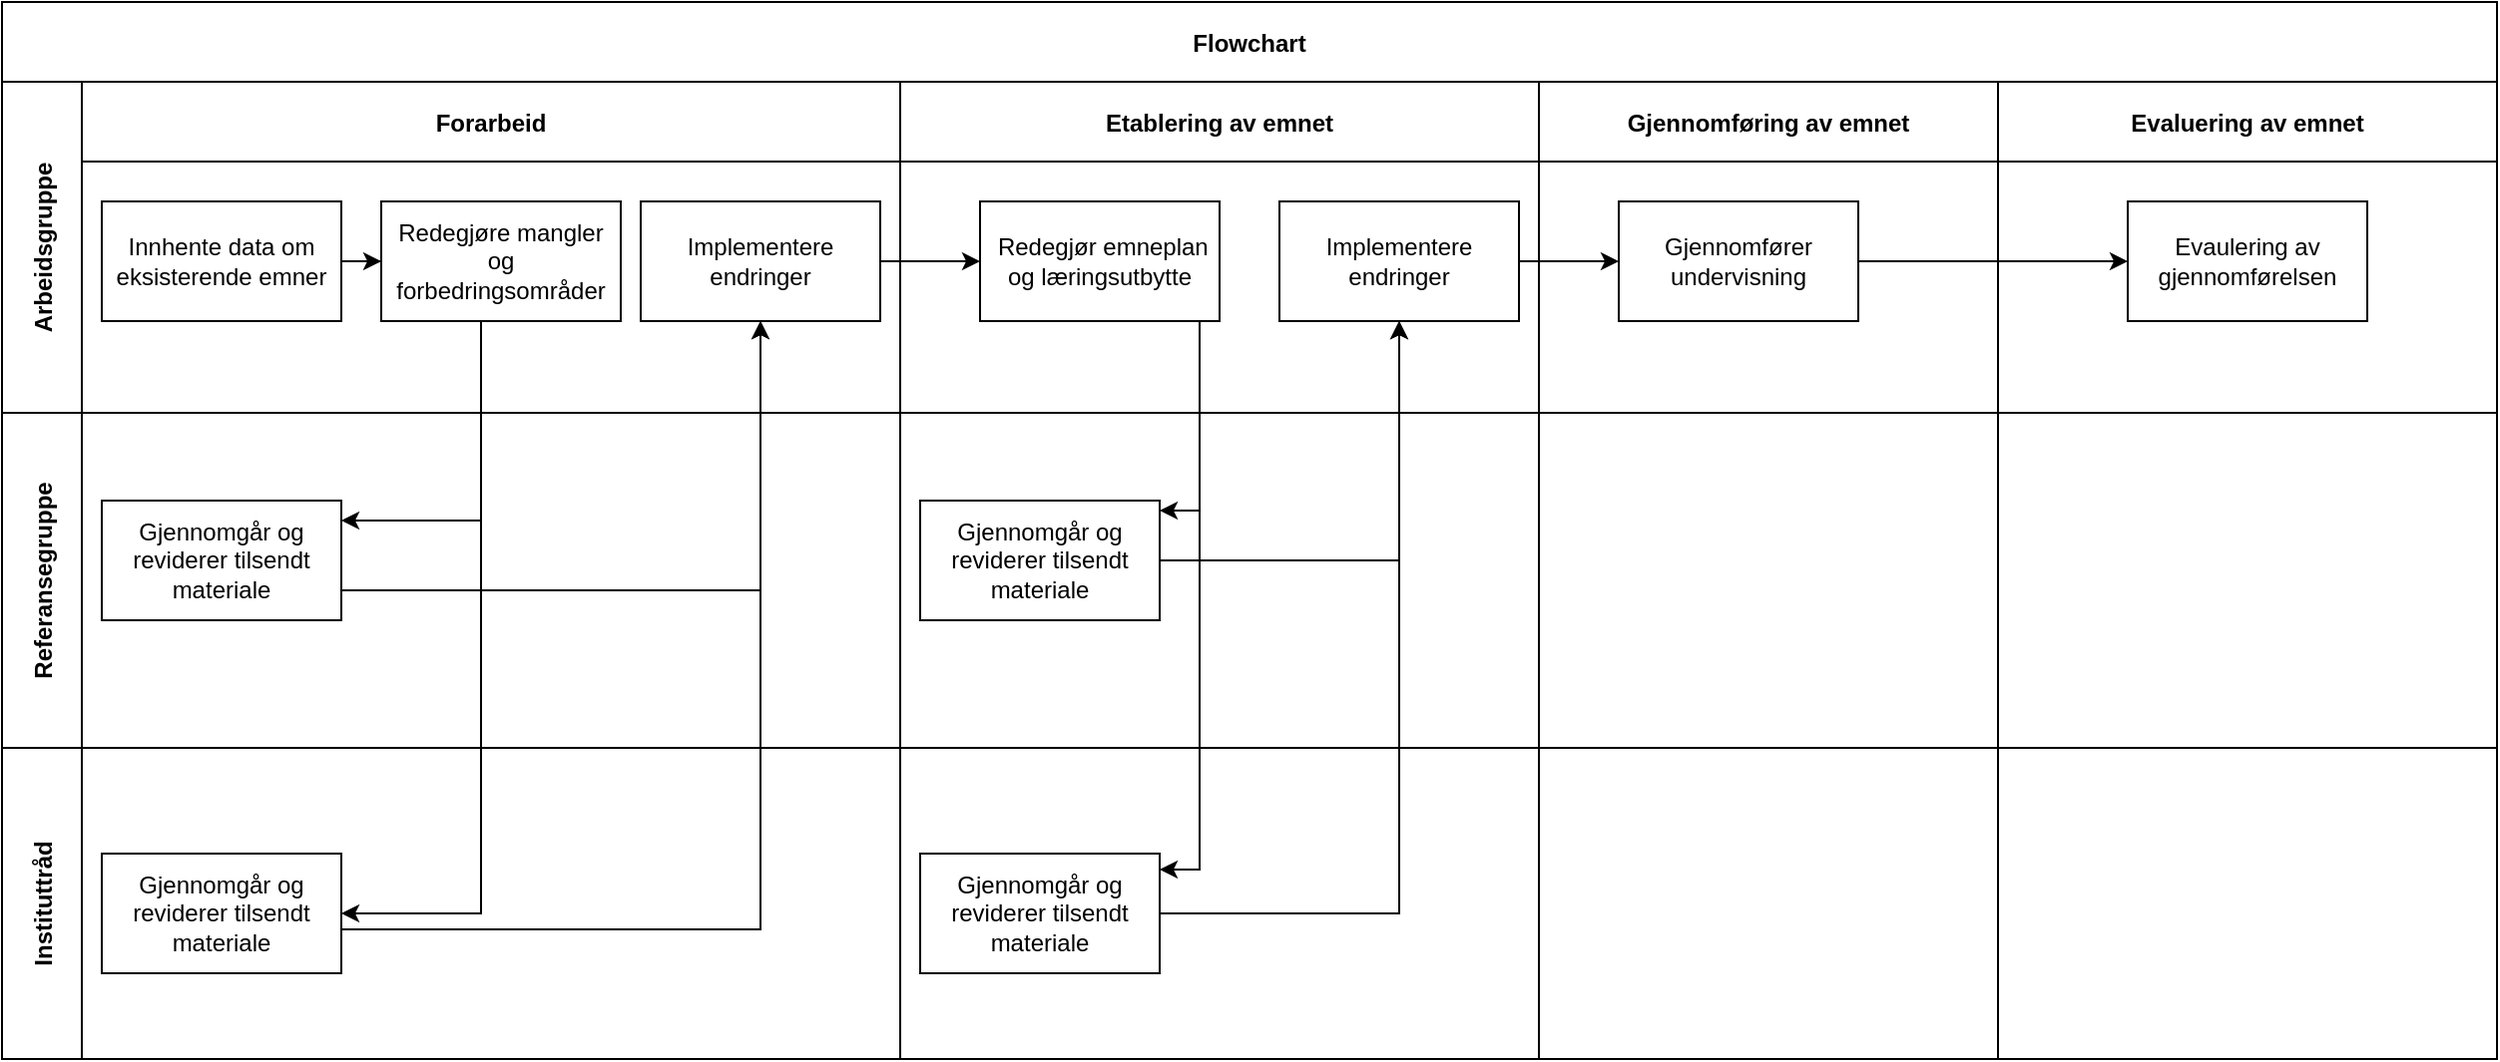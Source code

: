 <mxfile version="14.9.3" type="device"><diagram id="VqdJjphPVSq2Udl7x3P3" name="Page-1"><mxGraphModel dx="1278" dy="579" grid="1" gridSize="10" guides="1" tooltips="1" connect="1" arrows="1" fold="1" page="1" pageScale="1" pageWidth="827" pageHeight="1169" math="0" shadow="0"><root><mxCell id="0"/><mxCell id="1" parent="0"/><mxCell id="_rNKC_Dzp_AstTdINph1-44" value="Flowchart" style="shape=table;childLayout=tableLayout;rowLines=0;columnLines=0;startSize=40;collapsible=0;recursiveResize=0;expand=0;pointerEvents=0;fontStyle=1" parent="1" vertex="1"><mxGeometry x="80" y="55" width="1250" height="530" as="geometry"/></mxCell><mxCell id="_rNKC_Dzp_AstTdINph1-45" value="Arbeidsgruppe" style="swimlane;horizontal=0;points=[[0,0.5],[1,0.5]];portConstraint=eastwest;startSize=40;collapsible=0;recursiveResize=0;expand=0;pointerEvents=0;" parent="_rNKC_Dzp_AstTdINph1-44" vertex="1"><mxGeometry y="40" width="1250" height="166" as="geometry"/></mxCell><mxCell id="_rNKC_Dzp_AstTdINph1-46" value="Forarbeid" style="swimlane;connectable=0;startSize=40;collapsible=0;recursiveResize=0;expand=0;pointerEvents=0;" parent="_rNKC_Dzp_AstTdINph1-45" vertex="1"><mxGeometry x="40" width="410" height="166" as="geometry"/></mxCell><mxCell id="_rNKC_Dzp_AstTdINph1-64" style="edgeStyle=orthogonalEdgeStyle;rounded=0;orthogonalLoop=1;jettySize=auto;html=1;entryX=0;entryY=0.5;entryDx=0;entryDy=0;" parent="_rNKC_Dzp_AstTdINph1-46" source="_rNKC_Dzp_AstTdINph1-60" target="_rNKC_Dzp_AstTdINph1-62" edge="1"><mxGeometry relative="1" as="geometry"/></mxCell><mxCell id="_rNKC_Dzp_AstTdINph1-60" value="Innhente data om eksisterende emner" style="rounded=0;whiteSpace=wrap;html=1;" parent="_rNKC_Dzp_AstTdINph1-46" vertex="1"><mxGeometry x="10" y="60" width="120" height="60" as="geometry"/></mxCell><mxCell id="_rNKC_Dzp_AstTdINph1-62" value="Redegjøre mangler og forbedringsområder" style="rounded=0;whiteSpace=wrap;html=1;" parent="_rNKC_Dzp_AstTdINph1-46" vertex="1"><mxGeometry x="150" y="60" width="120" height="60" as="geometry"/></mxCell><mxCell id="-_hWJmwtXpYTukLHLi6D-7" value="Implementere endringer" style="rounded=0;whiteSpace=wrap;html=1;" vertex="1" parent="_rNKC_Dzp_AstTdINph1-46"><mxGeometry x="280" y="60" width="120" height="60" as="geometry"/></mxCell><mxCell id="_rNKC_Dzp_AstTdINph1-47" value="Etablering av emnet" style="swimlane;connectable=0;startSize=40;collapsible=0;recursiveResize=0;expand=0;pointerEvents=0;" parent="_rNKC_Dzp_AstTdINph1-45" vertex="1"><mxGeometry x="450" width="320" height="166" as="geometry"/></mxCell><mxCell id="_rNKC_Dzp_AstTdINph1-71" value="&amp;nbsp;Redegjør emneplan og læringsutbytte" style="rounded=0;whiteSpace=wrap;html=1;" parent="_rNKC_Dzp_AstTdINph1-47" vertex="1"><mxGeometry x="40" y="60" width="120" height="60" as="geometry"/></mxCell><mxCell id="-_hWJmwtXpYTukLHLi6D-15" value="Implementere endringer" style="rounded=0;whiteSpace=wrap;html=1;" vertex="1" parent="_rNKC_Dzp_AstTdINph1-47"><mxGeometry x="190" y="60" width="120" height="60" as="geometry"/></mxCell><mxCell id="_rNKC_Dzp_AstTdINph1-48" value="Gjennomføring av emnet" style="swimlane;connectable=0;startSize=40;collapsible=0;recursiveResize=0;expand=0;pointerEvents=0;" parent="_rNKC_Dzp_AstTdINph1-45" vertex="1"><mxGeometry x="770" width="230" height="166" as="geometry"/></mxCell><mxCell id="_rNKC_Dzp_AstTdINph1-72" value="Gjennomfører undervisning" style="rounded=0;whiteSpace=wrap;html=1;" parent="_rNKC_Dzp_AstTdINph1-48" vertex="1"><mxGeometry x="40" y="60" width="120" height="60" as="geometry"/></mxCell><mxCell id="_rNKC_Dzp_AstTdINph1-49" value="Evaluering av emnet" style="swimlane;connectable=0;startSize=40;collapsible=0;recursiveResize=0;expand=0;pointerEvents=0;" parent="_rNKC_Dzp_AstTdINph1-45" vertex="1"><mxGeometry x="1000" width="250" height="166" as="geometry"/></mxCell><mxCell id="_rNKC_Dzp_AstTdINph1-73" value="Evaulering av gjennomførelsen" style="rounded=0;whiteSpace=wrap;html=1;" parent="_rNKC_Dzp_AstTdINph1-49" vertex="1"><mxGeometry x="65" y="60" width="120" height="60" as="geometry"/></mxCell><mxCell id="-_hWJmwtXpYTukLHLi6D-2" style="edgeStyle=orthogonalEdgeStyle;rounded=0;orthogonalLoop=1;jettySize=auto;html=1;" edge="1" parent="_rNKC_Dzp_AstTdINph1-45" source="_rNKC_Dzp_AstTdINph1-72" target="_rNKC_Dzp_AstTdINph1-73"><mxGeometry relative="1" as="geometry"/></mxCell><mxCell id="-_hWJmwtXpYTukLHLi6D-10" style="edgeStyle=orthogonalEdgeStyle;rounded=0;orthogonalLoop=1;jettySize=auto;html=1;entryX=0;entryY=0.5;entryDx=0;entryDy=0;" edge="1" parent="_rNKC_Dzp_AstTdINph1-45" source="-_hWJmwtXpYTukLHLi6D-7" target="_rNKC_Dzp_AstTdINph1-71"><mxGeometry relative="1" as="geometry"/></mxCell><mxCell id="-_hWJmwtXpYTukLHLi6D-16" style="edgeStyle=orthogonalEdgeStyle;rounded=0;orthogonalLoop=1;jettySize=auto;html=1;" edge="1" parent="_rNKC_Dzp_AstTdINph1-45" source="-_hWJmwtXpYTukLHLi6D-15" target="_rNKC_Dzp_AstTdINph1-72"><mxGeometry relative="1" as="geometry"/></mxCell><mxCell id="_rNKC_Dzp_AstTdINph1-50" value="Referansegruppe" style="swimlane;horizontal=0;points=[[0,0.5],[1,0.5]];portConstraint=eastwest;startSize=40;collapsible=0;recursiveResize=0;expand=0;pointerEvents=0;" parent="_rNKC_Dzp_AstTdINph1-44" vertex="1"><mxGeometry y="206" width="1250" height="168" as="geometry"/></mxCell><mxCell id="_rNKC_Dzp_AstTdINph1-51" value="" style="swimlane;connectable=0;startSize=0;collapsible=0;recursiveResize=0;expand=0;pointerEvents=0;" parent="_rNKC_Dzp_AstTdINph1-50" vertex="1"><mxGeometry x="40" width="410" height="168" as="geometry"/></mxCell><mxCell id="_rNKC_Dzp_AstTdINph1-65" value="Gjennomgår og reviderer tilsendt materiale" style="rounded=0;whiteSpace=wrap;html=1;" parent="_rNKC_Dzp_AstTdINph1-51" vertex="1"><mxGeometry x="10" y="44" width="120" height="60" as="geometry"/></mxCell><mxCell id="_rNKC_Dzp_AstTdINph1-52" value="" style="swimlane;connectable=0;startSize=0;collapsible=0;recursiveResize=0;expand=0;pointerEvents=0;" parent="_rNKC_Dzp_AstTdINph1-50" vertex="1"><mxGeometry x="450" width="320" height="168" as="geometry"/></mxCell><mxCell id="-_hWJmwtXpYTukLHLi6D-3" value="Gjennomgår og reviderer tilsendt materiale" style="rounded=0;whiteSpace=wrap;html=1;" vertex="1" parent="_rNKC_Dzp_AstTdINph1-52"><mxGeometry x="10" y="44" width="120" height="60" as="geometry"/></mxCell><mxCell id="_rNKC_Dzp_AstTdINph1-53" value="" style="swimlane;connectable=0;startSize=0;collapsible=0;recursiveResize=0;expand=0;pointerEvents=0;" parent="_rNKC_Dzp_AstTdINph1-50" vertex="1"><mxGeometry x="770" width="230" height="168" as="geometry"/></mxCell><mxCell id="_rNKC_Dzp_AstTdINph1-54" value="" style="swimlane;connectable=0;startSize=0;collapsible=0;recursiveResize=0;expand=0;pointerEvents=0;" parent="_rNKC_Dzp_AstTdINph1-50" vertex="1"><mxGeometry x="1000" width="250" height="168" as="geometry"/></mxCell><mxCell id="_rNKC_Dzp_AstTdINph1-55" value="Instituttråd" style="swimlane;horizontal=0;points=[[0,0.5],[1,0.5]];portConstraint=eastwest;startSize=40;collapsible=0;recursiveResize=0;expand=0;pointerEvents=0;" parent="_rNKC_Dzp_AstTdINph1-44" vertex="1"><mxGeometry y="374" width="1250" height="156" as="geometry"/></mxCell><mxCell id="_rNKC_Dzp_AstTdINph1-56" value="" style="swimlane;connectable=0;startSize=0;collapsible=0;recursiveResize=0;expand=0;pointerEvents=0;" parent="_rNKC_Dzp_AstTdINph1-55" vertex="1"><mxGeometry x="40" width="410" height="156" as="geometry"/></mxCell><mxCell id="_rNKC_Dzp_AstTdINph1-66" value="&lt;span&gt;Gjennomgår og reviderer tilsendt materiale&lt;/span&gt;" style="rounded=0;whiteSpace=wrap;html=1;" parent="_rNKC_Dzp_AstTdINph1-56" vertex="1"><mxGeometry x="10" y="53" width="120" height="60" as="geometry"/></mxCell><mxCell id="_rNKC_Dzp_AstTdINph1-57" value="" style="swimlane;connectable=0;startSize=0;collapsible=0;recursiveResize=0;expand=0;pointerEvents=0;" parent="_rNKC_Dzp_AstTdINph1-55" vertex="1"><mxGeometry x="450" width="320" height="156" as="geometry"/></mxCell><mxCell id="-_hWJmwtXpYTukLHLi6D-4" value="&lt;span&gt;Gjennomgår og reviderer tilsendt materiale&lt;/span&gt;" style="rounded=0;whiteSpace=wrap;html=1;" vertex="1" parent="_rNKC_Dzp_AstTdINph1-57"><mxGeometry x="10" y="53" width="120" height="60" as="geometry"/></mxCell><mxCell id="_rNKC_Dzp_AstTdINph1-58" value="" style="swimlane;connectable=0;startSize=0;collapsible=0;recursiveResize=0;expand=0;pointerEvents=0;" parent="_rNKC_Dzp_AstTdINph1-55" vertex="1"><mxGeometry x="770" width="230" height="156" as="geometry"/></mxCell><mxCell id="_rNKC_Dzp_AstTdINph1-59" value="" style="swimlane;connectable=0;startSize=0;collapsible=0;recursiveResize=0;expand=0;pointerEvents=0;" parent="_rNKC_Dzp_AstTdINph1-55" vertex="1"><mxGeometry x="1000" width="250" height="156" as="geometry"/></mxCell><mxCell id="_rNKC_Dzp_AstTdINph1-68" style="edgeStyle=orthogonalEdgeStyle;rounded=0;orthogonalLoop=1;jettySize=auto;html=1;" parent="_rNKC_Dzp_AstTdINph1-44" source="_rNKC_Dzp_AstTdINph1-62" target="_rNKC_Dzp_AstTdINph1-65" edge="1"><mxGeometry relative="1" as="geometry"><Array as="points"><mxPoint x="240" y="260"/></Array></mxGeometry></mxCell><mxCell id="-_hWJmwtXpYTukLHLi6D-5" style="edgeStyle=orthogonalEdgeStyle;rounded=0;orthogonalLoop=1;jettySize=auto;html=1;exitX=0.5;exitY=1;exitDx=0;exitDy=0;" edge="1" parent="_rNKC_Dzp_AstTdINph1-44" source="_rNKC_Dzp_AstTdINph1-71"><mxGeometry relative="1" as="geometry"><mxPoint x="580" y="435" as="targetPoint"/><Array as="points"><mxPoint x="600" y="160"/><mxPoint x="600" y="435"/><mxPoint x="580" y="435"/></Array></mxGeometry></mxCell><mxCell id="-_hWJmwtXpYTukLHLi6D-11" style="edgeStyle=orthogonalEdgeStyle;rounded=0;orthogonalLoop=1;jettySize=auto;html=1;" edge="1" parent="_rNKC_Dzp_AstTdINph1-44" source="_rNKC_Dzp_AstTdINph1-71"><mxGeometry relative="1" as="geometry"><mxPoint x="580" y="255" as="targetPoint"/><Array as="points"><mxPoint x="600" y="255"/><mxPoint x="580" y="255"/></Array></mxGeometry></mxCell><mxCell id="-_hWJmwtXpYTukLHLi6D-13" style="edgeStyle=orthogonalEdgeStyle;rounded=0;orthogonalLoop=1;jettySize=auto;html=1;entryX=0.5;entryY=1;entryDx=0;entryDy=0;" edge="1" parent="_rNKC_Dzp_AstTdINph1-44" source="_rNKC_Dzp_AstTdINph1-65" target="-_hWJmwtXpYTukLHLi6D-7"><mxGeometry relative="1" as="geometry"><Array as="points"><mxPoint x="380" y="295"/></Array></mxGeometry></mxCell><mxCell id="-_hWJmwtXpYTukLHLi6D-9" style="edgeStyle=orthogonalEdgeStyle;rounded=0;orthogonalLoop=1;jettySize=auto;html=1;entryX=0.5;entryY=1;entryDx=0;entryDy=0;exitX=1;exitY=0.25;exitDx=0;exitDy=0;" edge="1" parent="_rNKC_Dzp_AstTdINph1-44" source="_rNKC_Dzp_AstTdINph1-66" target="-_hWJmwtXpYTukLHLi6D-7"><mxGeometry relative="1" as="geometry"><mxPoint x="390" y="165" as="targetPoint"/><Array as="points"><mxPoint x="170" y="465"/><mxPoint x="380" y="465"/></Array></mxGeometry></mxCell><mxCell id="-_hWJmwtXpYTukLHLi6D-14" style="edgeStyle=orthogonalEdgeStyle;rounded=0;orthogonalLoop=1;jettySize=auto;html=1;" edge="1" parent="_rNKC_Dzp_AstTdINph1-44" source="_rNKC_Dzp_AstTdINph1-62" target="_rNKC_Dzp_AstTdINph1-66"><mxGeometry relative="1" as="geometry"><mxPoint x="250" y="445" as="targetPoint"/><Array as="points"><mxPoint x="240" y="457"/></Array></mxGeometry></mxCell><mxCell id="-_hWJmwtXpYTukLHLi6D-17" style="edgeStyle=orthogonalEdgeStyle;rounded=0;orthogonalLoop=1;jettySize=auto;html=1;entryX=0.5;entryY=1;entryDx=0;entryDy=0;" edge="1" parent="_rNKC_Dzp_AstTdINph1-44" source="-_hWJmwtXpYTukLHLi6D-4" target="-_hWJmwtXpYTukLHLi6D-15"><mxGeometry relative="1" as="geometry"/></mxCell><mxCell id="-_hWJmwtXpYTukLHLi6D-18" style="edgeStyle=orthogonalEdgeStyle;rounded=0;orthogonalLoop=1;jettySize=auto;html=1;entryX=0.5;entryY=1;entryDx=0;entryDy=0;" edge="1" parent="_rNKC_Dzp_AstTdINph1-44" source="-_hWJmwtXpYTukLHLi6D-3" target="-_hWJmwtXpYTukLHLi6D-15"><mxGeometry relative="1" as="geometry"/></mxCell></root></mxGraphModel></diagram></mxfile>